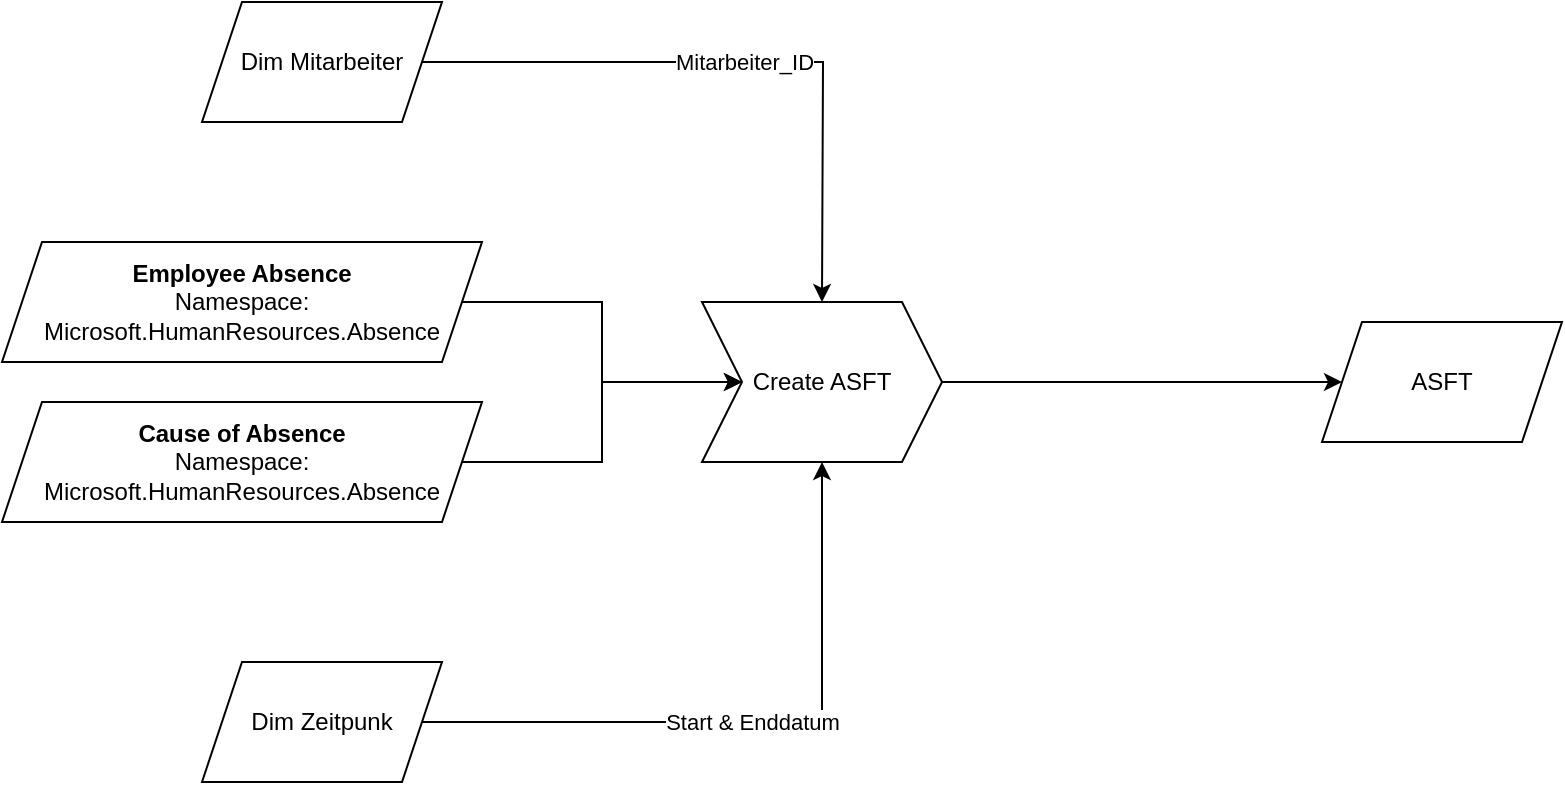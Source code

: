 <mxfile version="27.0.5">
  <diagram name="Seite-1" id="_XNX29uaiqwkyX6SMw9O">
    <mxGraphModel dx="733" dy="873" grid="1" gridSize="10" guides="1" tooltips="1" connect="1" arrows="1" fold="1" page="1" pageScale="1" pageWidth="827" pageHeight="1169" math="0" shadow="0">
      <root>
        <mxCell id="0" />
        <mxCell id="1" parent="0" />
        <mxCell id="kqIVMSamLvJIFL_Xu7VX-13" value="Mitarbeiter_ID" style="edgeStyle=orthogonalEdgeStyle;rounded=0;orthogonalLoop=1;jettySize=auto;html=1;" parent="1" source="kqIVMSamLvJIFL_Xu7VX-3" edge="1">
          <mxGeometry relative="1" as="geometry">
            <mxPoint x="420" y="640" as="targetPoint" />
          </mxGeometry>
        </mxCell>
        <mxCell id="kqIVMSamLvJIFL_Xu7VX-3" value="Dim Mitarbeiter" style="shape=parallelogram;perimeter=parallelogramPerimeter;whiteSpace=wrap;html=1;fixedSize=1;" parent="1" vertex="1">
          <mxGeometry x="110" y="490" width="120" height="60" as="geometry" />
        </mxCell>
        <mxCell id="kqIVMSamLvJIFL_Xu7VX-11" style="edgeStyle=orthogonalEdgeStyle;rounded=0;orthogonalLoop=1;jettySize=auto;html=1;entryX=0;entryY=0.5;entryDx=0;entryDy=0;exitX=1;exitY=0.5;exitDx=0;exitDy=0;" parent="1" source="kqIVMSamLvJIFL_Xu7VX-4" target="kqIVMSamLvJIFL_Xu7VX-7" edge="1">
          <mxGeometry relative="1" as="geometry">
            <Array as="points">
              <mxPoint x="310" y="640" />
              <mxPoint x="310" y="680" />
            </Array>
          </mxGeometry>
        </mxCell>
        <mxCell id="kqIVMSamLvJIFL_Xu7VX-4" value="&lt;b&gt;Employee Absence&lt;br&gt;&lt;/b&gt;Namespace: Microsoft.HumanResources.Absence" style="shape=parallelogram;perimeter=parallelogramPerimeter;whiteSpace=wrap;html=1;fixedSize=1;" parent="1" vertex="1">
          <mxGeometry x="10" y="610" width="240" height="60" as="geometry" />
        </mxCell>
        <mxCell id="kqIVMSamLvJIFL_Xu7VX-10" style="edgeStyle=orthogonalEdgeStyle;rounded=0;orthogonalLoop=1;jettySize=auto;html=1;entryX=0;entryY=0.5;entryDx=0;entryDy=0;exitX=1;exitY=0.5;exitDx=0;exitDy=0;" parent="1" source="kqIVMSamLvJIFL_Xu7VX-5" edge="1" target="kqIVMSamLvJIFL_Xu7VX-7">
          <mxGeometry relative="1" as="geometry">
            <mxPoint x="420" y="720" as="targetPoint" />
            <Array as="points">
              <mxPoint x="310" y="720" />
              <mxPoint x="310" y="680" />
            </Array>
          </mxGeometry>
        </mxCell>
        <mxCell id="kqIVMSamLvJIFL_Xu7VX-5" value="&lt;b&gt;Cause of Absence&lt;/b&gt;&lt;div&gt;Namespace: Microsoft.HumanResources.Absence&lt;/div&gt;" style="shape=parallelogram;perimeter=parallelogramPerimeter;whiteSpace=wrap;html=1;fixedSize=1;" parent="1" vertex="1">
          <mxGeometry x="10" y="690" width="240" height="60" as="geometry" />
        </mxCell>
        <mxCell id="kqIVMSamLvJIFL_Xu7VX-14" style="edgeStyle=orthogonalEdgeStyle;rounded=0;orthogonalLoop=1;jettySize=auto;html=1;" parent="1" source="kqIVMSamLvJIFL_Xu7VX-7" target="kqIVMSamLvJIFL_Xu7VX-8" edge="1">
          <mxGeometry relative="1" as="geometry" />
        </mxCell>
        <mxCell id="kqIVMSamLvJIFL_Xu7VX-7" value="Create ASFT" style="shape=step;perimeter=stepPerimeter;whiteSpace=wrap;html=1;fixedSize=1;" parent="1" vertex="1">
          <mxGeometry x="360" y="640" width="120" height="80" as="geometry" />
        </mxCell>
        <mxCell id="kqIVMSamLvJIFL_Xu7VX-8" value="ASFT" style="shape=parallelogram;perimeter=parallelogramPerimeter;whiteSpace=wrap;html=1;fixedSize=1;" parent="1" vertex="1">
          <mxGeometry x="670" y="650" width="120" height="60" as="geometry" />
        </mxCell>
        <mxCell id="kqIVMSamLvJIFL_Xu7VX-16" value="Start &amp;amp; Enddatum" style="edgeStyle=orthogonalEdgeStyle;rounded=0;orthogonalLoop=1;jettySize=auto;html=1;entryX=0.5;entryY=1;entryDx=0;entryDy=0;exitX=1;exitY=0.5;exitDx=0;exitDy=0;" parent="1" target="kqIVMSamLvJIFL_Xu7VX-7" edge="1" source="kqIVMSamLvJIFL_Xu7VX-17">
          <mxGeometry relative="1" as="geometry">
            <mxPoint x="240" y="900" as="sourcePoint" />
          </mxGeometry>
        </mxCell>
        <mxCell id="kqIVMSamLvJIFL_Xu7VX-17" value="Dim Zeitpunk" style="shape=parallelogram;perimeter=parallelogramPerimeter;whiteSpace=wrap;html=1;fixedSize=1;" parent="1" vertex="1">
          <mxGeometry x="110" y="820" width="120" height="60" as="geometry" />
        </mxCell>
      </root>
    </mxGraphModel>
  </diagram>
</mxfile>
